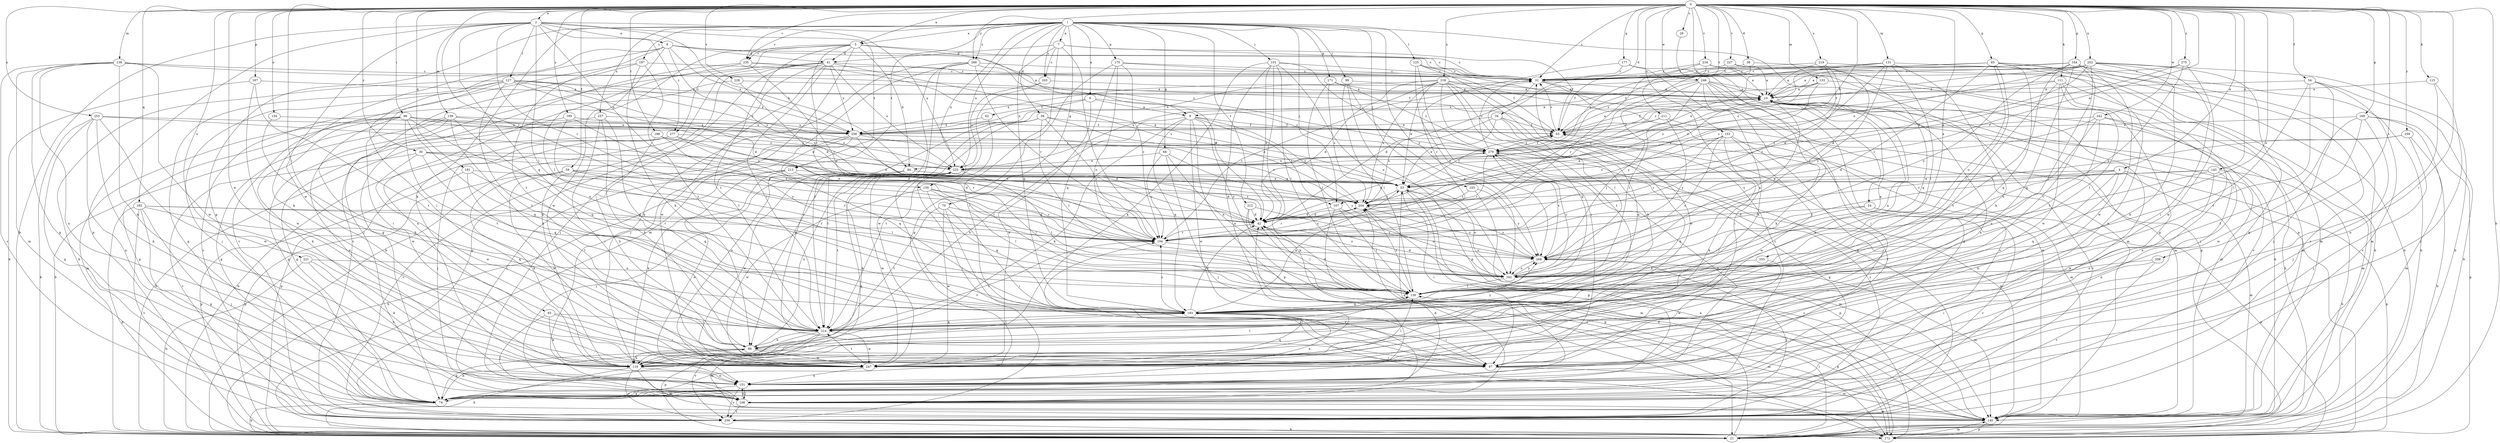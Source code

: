 strict digraph  {
0;
1;
2;
4;
5;
6;
7;
8;
9;
10;
21;
24;
26;
30;
31;
34;
38;
39;
41;
42;
53;
54;
59;
62;
63;
65;
68;
70;
74;
84;
86;
93;
96;
97;
99;
101;
103;
107;
108;
111;
115;
119;
125;
127;
130;
131;
133;
138;
139;
140;
143;
150;
151;
153;
154;
162;
164;
167;
169;
170;
171;
172;
177;
181;
182;
183;
188;
194;
195;
197;
203;
204;
208;
211;
212;
213;
214;
218;
219;
221;
225;
226;
227;
234;
235;
236;
242;
246;
247;
252;
253;
255;
257;
258;
259;
266;
268;
275;
277;
279;
0 -> 2  [label=a];
0 -> 4  [label=a];
0 -> 5  [label=a];
0 -> 21  [label=b];
0 -> 24  [label=c];
0 -> 26  [label=c];
0 -> 30  [label=c];
0 -> 31  [label=c];
0 -> 34  [label=d];
0 -> 38  [label=d];
0 -> 53  [label=e];
0 -> 54  [label=f];
0 -> 59  [label=f];
0 -> 65  [label=g];
0 -> 84  [label=h];
0 -> 93  [label=i];
0 -> 96  [label=i];
0 -> 97  [label=i];
0 -> 111  [label=k];
0 -> 115  [label=k];
0 -> 131  [label=m];
0 -> 133  [label=m];
0 -> 138  [label=m];
0 -> 143  [label=n];
0 -> 153  [label=o];
0 -> 154  [label=o];
0 -> 162  [label=o];
0 -> 164  [label=p];
0 -> 167  [label=p];
0 -> 169  [label=p];
0 -> 177  [label=q];
0 -> 181  [label=q];
0 -> 182  [label=q];
0 -> 188  [label=r];
0 -> 194  [label=r];
0 -> 195  [label=s];
0 -> 208  [label=t];
0 -> 211  [label=t];
0 -> 218  [label=u];
0 -> 219  [label=u];
0 -> 221  [label=u];
0 -> 226  [label=v];
0 -> 227  [label=v];
0 -> 234  [label=v];
0 -> 235  [label=v];
0 -> 242  [label=w];
0 -> 246  [label=w];
0 -> 247  [label=w];
0 -> 252  [label=x];
0 -> 253  [label=x];
0 -> 255  [label=x];
0 -> 259  [label=y];
0 -> 266  [label=y];
0 -> 275  [label=z];
1 -> 5  [label=a];
1 -> 6  [label=a];
1 -> 7  [label=a];
1 -> 39  [label=d];
1 -> 68  [label=g];
1 -> 70  [label=g];
1 -> 74  [label=g];
1 -> 99  [label=j];
1 -> 101  [label=j];
1 -> 103  [label=j];
1 -> 107  [label=j];
1 -> 119  [label=k];
1 -> 125  [label=l];
1 -> 150  [label=n];
1 -> 170  [label=p];
1 -> 171  [label=p];
1 -> 172  [label=p];
1 -> 197  [label=s];
1 -> 203  [label=s];
1 -> 212  [label=t];
1 -> 213  [label=t];
1 -> 225  [label=u];
1 -> 235  [label=v];
1 -> 257  [label=x];
1 -> 266  [label=y];
1 -> 268  [label=y];
2 -> 8  [label=a];
2 -> 21  [label=b];
2 -> 84  [label=h];
2 -> 127  [label=l];
2 -> 130  [label=l];
2 -> 139  [label=m];
2 -> 150  [label=n];
2 -> 172  [label=p];
2 -> 183  [label=q];
2 -> 194  [label=r];
2 -> 213  [label=t];
2 -> 225  [label=u];
2 -> 247  [label=w];
2 -> 277  [label=z];
4 -> 53  [label=e];
4 -> 107  [label=j];
4 -> 119  [label=k];
4 -> 140  [label=m];
4 -> 172  [label=p];
4 -> 183  [label=q];
4 -> 268  [label=y];
5 -> 9  [label=a];
5 -> 31  [label=c];
5 -> 41  [label=d];
5 -> 84  [label=h];
5 -> 140  [label=m];
5 -> 194  [label=r];
5 -> 214  [label=t];
5 -> 235  [label=v];
5 -> 247  [label=w];
5 -> 277  [label=z];
6 -> 9  [label=a];
6 -> 62  [label=f];
6 -> 247  [label=w];
6 -> 258  [label=x];
6 -> 279  [label=z];
7 -> 31  [label=c];
7 -> 41  [label=d];
7 -> 63  [label=f];
7 -> 97  [label=i];
7 -> 183  [label=q];
7 -> 194  [label=r];
7 -> 203  [label=s];
8 -> 31  [label=c];
8 -> 41  [label=d];
8 -> 97  [label=i];
8 -> 119  [label=k];
8 -> 130  [label=l];
8 -> 204  [label=s];
8 -> 214  [label=t];
8 -> 258  [label=x];
8 -> 279  [label=z];
9 -> 63  [label=f];
9 -> 86  [label=h];
9 -> 107  [label=j];
9 -> 119  [label=k];
9 -> 162  [label=o];
9 -> 172  [label=p];
9 -> 183  [label=q];
9 -> 204  [label=s];
9 -> 247  [label=w];
10 -> 9  [label=a];
10 -> 21  [label=b];
10 -> 63  [label=f];
10 -> 140  [label=m];
10 -> 236  [label=v];
21 -> 130  [label=l];
21 -> 204  [label=s];
24 -> 42  [label=d];
24 -> 130  [label=l];
24 -> 172  [label=p];
24 -> 236  [label=v];
26 -> 130  [label=l];
30 -> 42  [label=d];
30 -> 53  [label=e];
30 -> 183  [label=q];
30 -> 225  [label=u];
30 -> 236  [label=v];
30 -> 247  [label=w];
31 -> 10  [label=a];
31 -> 21  [label=b];
31 -> 130  [label=l];
31 -> 140  [label=m];
31 -> 258  [label=x];
34 -> 53  [label=e];
34 -> 63  [label=f];
34 -> 119  [label=k];
34 -> 183  [label=q];
34 -> 204  [label=s];
34 -> 258  [label=x];
38 -> 31  [label=c];
38 -> 42  [label=d];
38 -> 279  [label=z];
39 -> 53  [label=e];
39 -> 63  [label=f];
39 -> 86  [label=h];
39 -> 130  [label=l];
39 -> 151  [label=n];
39 -> 194  [label=r];
39 -> 214  [label=t];
41 -> 21  [label=b];
41 -> 31  [label=c];
41 -> 108  [label=j];
41 -> 119  [label=k];
41 -> 172  [label=p];
41 -> 204  [label=s];
41 -> 214  [label=t];
41 -> 225  [label=u];
41 -> 236  [label=v];
41 -> 247  [label=w];
41 -> 258  [label=x];
42 -> 10  [label=a];
42 -> 130  [label=l];
42 -> 194  [label=r];
42 -> 279  [label=z];
53 -> 63  [label=f];
53 -> 74  [label=g];
53 -> 97  [label=i];
53 -> 140  [label=m];
53 -> 162  [label=o];
53 -> 204  [label=s];
54 -> 10  [label=a];
54 -> 21  [label=b];
54 -> 108  [label=j];
54 -> 130  [label=l];
54 -> 214  [label=t];
54 -> 236  [label=v];
59 -> 53  [label=e];
59 -> 119  [label=k];
59 -> 130  [label=l];
59 -> 172  [label=p];
59 -> 194  [label=r];
59 -> 247  [label=w];
62 -> 214  [label=t];
62 -> 258  [label=x];
63 -> 10  [label=a];
63 -> 31  [label=c];
63 -> 140  [label=m];
63 -> 279  [label=z];
65 -> 21  [label=b];
65 -> 31  [label=c];
65 -> 63  [label=f];
65 -> 130  [label=l];
65 -> 140  [label=m];
65 -> 162  [label=o];
65 -> 183  [label=q];
65 -> 194  [label=r];
68 -> 108  [label=j];
68 -> 162  [label=o];
68 -> 194  [label=r];
68 -> 225  [label=u];
68 -> 268  [label=y];
70 -> 42  [label=d];
70 -> 97  [label=i];
70 -> 172  [label=p];
70 -> 214  [label=t];
70 -> 247  [label=w];
74 -> 21  [label=b];
74 -> 31  [label=c];
74 -> 42  [label=d];
74 -> 53  [label=e];
74 -> 86  [label=h];
84 -> 42  [label=d];
84 -> 53  [label=e];
84 -> 108  [label=j];
84 -> 247  [label=w];
86 -> 74  [label=g];
86 -> 97  [label=i];
86 -> 119  [label=k];
86 -> 225  [label=u];
86 -> 247  [label=w];
93 -> 97  [label=i];
93 -> 108  [label=j];
93 -> 119  [label=k];
93 -> 214  [label=t];
96 -> 53  [label=e];
96 -> 63  [label=f];
96 -> 74  [label=g];
96 -> 119  [label=k];
96 -> 140  [label=m];
96 -> 162  [label=o];
96 -> 183  [label=q];
96 -> 214  [label=t];
96 -> 225  [label=u];
96 -> 247  [label=w];
97 -> 10  [label=a];
97 -> 140  [label=m];
99 -> 10  [label=a];
99 -> 130  [label=l];
99 -> 162  [label=o];
99 -> 172  [label=p];
101 -> 21  [label=b];
101 -> 31  [label=c];
101 -> 42  [label=d];
101 -> 119  [label=k];
101 -> 130  [label=l];
101 -> 151  [label=n];
101 -> 162  [label=o];
101 -> 279  [label=z];
103 -> 172  [label=p];
103 -> 204  [label=s];
103 -> 268  [label=y];
107 -> 42  [label=d];
107 -> 130  [label=l];
107 -> 140  [label=m];
107 -> 162  [label=o];
108 -> 140  [label=m];
108 -> 151  [label=n];
108 -> 194  [label=r];
108 -> 236  [label=v];
108 -> 279  [label=z];
111 -> 10  [label=a];
111 -> 108  [label=j];
111 -> 140  [label=m];
111 -> 214  [label=t];
111 -> 236  [label=v];
111 -> 247  [label=w];
111 -> 279  [label=z];
115 -> 10  [label=a];
115 -> 108  [label=j];
115 -> 151  [label=n];
119 -> 10  [label=a];
119 -> 21  [label=b];
119 -> 130  [label=l];
119 -> 140  [label=m];
119 -> 151  [label=n];
119 -> 236  [label=v];
125 -> 21  [label=b];
125 -> 31  [label=c];
125 -> 97  [label=i];
125 -> 172  [label=p];
125 -> 268  [label=y];
127 -> 10  [label=a];
127 -> 21  [label=b];
127 -> 42  [label=d];
127 -> 74  [label=g];
127 -> 97  [label=i];
127 -> 108  [label=j];
127 -> 204  [label=s];
127 -> 214  [label=t];
127 -> 258  [label=x];
127 -> 279  [label=z];
130 -> 10  [label=a];
130 -> 42  [label=d];
130 -> 172  [label=p];
130 -> 183  [label=q];
130 -> 204  [label=s];
131 -> 21  [label=b];
131 -> 31  [label=c];
131 -> 86  [label=h];
131 -> 130  [label=l];
131 -> 194  [label=r];
131 -> 204  [label=s];
131 -> 225  [label=u];
131 -> 268  [label=y];
133 -> 10  [label=a];
133 -> 53  [label=e];
133 -> 130  [label=l];
133 -> 258  [label=x];
133 -> 279  [label=z];
138 -> 31  [label=c];
138 -> 63  [label=f];
138 -> 74  [label=g];
138 -> 119  [label=k];
138 -> 140  [label=m];
138 -> 151  [label=n];
138 -> 236  [label=v];
138 -> 247  [label=w];
139 -> 21  [label=b];
139 -> 74  [label=g];
139 -> 151  [label=n];
139 -> 183  [label=q];
139 -> 214  [label=t];
139 -> 225  [label=u];
139 -> 258  [label=x];
140 -> 42  [label=d];
140 -> 172  [label=p];
140 -> 204  [label=s];
143 -> 21  [label=b];
143 -> 53  [label=e];
143 -> 151  [label=n];
143 -> 162  [label=o];
143 -> 204  [label=s];
143 -> 247  [label=w];
150 -> 130  [label=l];
150 -> 183  [label=q];
150 -> 194  [label=r];
150 -> 204  [label=s];
150 -> 247  [label=w];
151 -> 63  [label=f];
151 -> 74  [label=g];
151 -> 108  [label=j];
151 -> 236  [label=v];
153 -> 97  [label=i];
153 -> 119  [label=k];
153 -> 162  [label=o];
153 -> 194  [label=r];
153 -> 204  [label=s];
153 -> 247  [label=w];
153 -> 279  [label=z];
154 -> 86  [label=h];
154 -> 258  [label=x];
162 -> 10  [label=a];
162 -> 42  [label=d];
162 -> 130  [label=l];
162 -> 268  [label=y];
162 -> 279  [label=z];
164 -> 10  [label=a];
164 -> 21  [label=b];
164 -> 31  [label=c];
164 -> 130  [label=l];
164 -> 183  [label=q];
164 -> 214  [label=t];
164 -> 236  [label=v];
164 -> 247  [label=w];
164 -> 268  [label=y];
167 -> 10  [label=a];
167 -> 21  [label=b];
167 -> 214  [label=t];
167 -> 247  [label=w];
169 -> 108  [label=j];
169 -> 140  [label=m];
169 -> 172  [label=p];
169 -> 214  [label=t];
169 -> 247  [label=w];
169 -> 258  [label=x];
170 -> 31  [label=c];
170 -> 63  [label=f];
170 -> 74  [label=g];
170 -> 162  [label=o];
170 -> 183  [label=q];
170 -> 194  [label=r];
171 -> 10  [label=a];
171 -> 130  [label=l];
171 -> 204  [label=s];
171 -> 279  [label=z];
172 -> 53  [label=e];
172 -> 140  [label=m];
177 -> 31  [label=c];
177 -> 119  [label=k];
177 -> 140  [label=m];
177 -> 194  [label=r];
181 -> 53  [label=e];
181 -> 172  [label=p];
181 -> 183  [label=q];
181 -> 214  [label=t];
182 -> 42  [label=d];
182 -> 74  [label=g];
182 -> 108  [label=j];
182 -> 172  [label=p];
182 -> 183  [label=q];
182 -> 194  [label=r];
182 -> 236  [label=v];
183 -> 10  [label=a];
183 -> 42  [label=d];
183 -> 53  [label=e];
183 -> 97  [label=i];
183 -> 140  [label=m];
183 -> 151  [label=n];
183 -> 194  [label=r];
183 -> 214  [label=t];
188 -> 21  [label=b];
188 -> 42  [label=d];
188 -> 86  [label=h];
188 -> 268  [label=y];
188 -> 279  [label=z];
194 -> 31  [label=c];
194 -> 204  [label=s];
194 -> 214  [label=t];
194 -> 268  [label=y];
195 -> 74  [label=g];
195 -> 130  [label=l];
195 -> 194  [label=r];
195 -> 258  [label=x];
197 -> 31  [label=c];
197 -> 86  [label=h];
197 -> 108  [label=j];
197 -> 214  [label=t];
197 -> 236  [label=v];
203 -> 10  [label=a];
203 -> 225  [label=u];
203 -> 247  [label=w];
204 -> 42  [label=d];
204 -> 194  [label=r];
204 -> 268  [label=y];
208 -> 97  [label=i];
208 -> 162  [label=o];
208 -> 236  [label=v];
211 -> 63  [label=f];
211 -> 225  [label=u];
211 -> 236  [label=v];
211 -> 268  [label=y];
212 -> 42  [label=d];
212 -> 162  [label=o];
212 -> 172  [label=p];
212 -> 268  [label=y];
213 -> 21  [label=b];
213 -> 53  [label=e];
213 -> 119  [label=k];
213 -> 130  [label=l];
213 -> 151  [label=n];
214 -> 86  [label=h];
214 -> 140  [label=m];
214 -> 172  [label=p];
214 -> 183  [label=q];
214 -> 236  [label=v];
214 -> 247  [label=w];
214 -> 268  [label=y];
218 -> 10  [label=a];
218 -> 42  [label=d];
218 -> 53  [label=e];
218 -> 86  [label=h];
218 -> 97  [label=i];
218 -> 183  [label=q];
218 -> 204  [label=s];
218 -> 214  [label=t];
218 -> 225  [label=u];
218 -> 247  [label=w];
218 -> 258  [label=x];
219 -> 10  [label=a];
219 -> 31  [label=c];
219 -> 42  [label=d];
219 -> 151  [label=n];
219 -> 204  [label=s];
221 -> 21  [label=b];
221 -> 119  [label=k];
221 -> 151  [label=n];
221 -> 162  [label=o];
225 -> 53  [label=e];
225 -> 74  [label=g];
225 -> 97  [label=i];
225 -> 119  [label=k];
225 -> 130  [label=l];
225 -> 214  [label=t];
225 -> 236  [label=v];
225 -> 247  [label=w];
226 -> 10  [label=a];
226 -> 42  [label=d];
226 -> 236  [label=v];
227 -> 10  [label=a];
227 -> 31  [label=c];
227 -> 140  [label=m];
227 -> 279  [label=z];
234 -> 10  [label=a];
234 -> 31  [label=c];
234 -> 63  [label=f];
234 -> 74  [label=g];
234 -> 183  [label=q];
234 -> 194  [label=r];
235 -> 31  [label=c];
235 -> 53  [label=e];
235 -> 74  [label=g];
235 -> 151  [label=n];
235 -> 194  [label=r];
236 -> 21  [label=b];
236 -> 268  [label=y];
242 -> 42  [label=d];
242 -> 63  [label=f];
242 -> 130  [label=l];
242 -> 140  [label=m];
242 -> 151  [label=n];
242 -> 162  [label=o];
246 -> 10  [label=a];
246 -> 42  [label=d];
246 -> 74  [label=g];
246 -> 97  [label=i];
246 -> 119  [label=k];
246 -> 130  [label=l];
246 -> 140  [label=m];
246 -> 194  [label=r];
246 -> 236  [label=v];
246 -> 268  [label=y];
247 -> 130  [label=l];
247 -> 151  [label=n];
247 -> 183  [label=q];
247 -> 214  [label=t];
252 -> 10  [label=a];
252 -> 21  [label=b];
252 -> 31  [label=c];
252 -> 53  [label=e];
252 -> 63  [label=f];
252 -> 74  [label=g];
252 -> 97  [label=i];
252 -> 119  [label=k];
252 -> 130  [label=l];
252 -> 225  [label=u];
253 -> 21  [label=b];
253 -> 74  [label=g];
253 -> 119  [label=k];
253 -> 151  [label=n];
253 -> 204  [label=s];
253 -> 247  [label=w];
253 -> 258  [label=x];
255 -> 162  [label=o];
255 -> 247  [label=w];
257 -> 74  [label=g];
257 -> 86  [label=h];
257 -> 97  [label=i];
257 -> 214  [label=t];
257 -> 258  [label=x];
258 -> 42  [label=d];
258 -> 108  [label=j];
258 -> 183  [label=q];
258 -> 204  [label=s];
258 -> 236  [label=v];
258 -> 279  [label=z];
259 -> 21  [label=b];
259 -> 108  [label=j];
259 -> 194  [label=r];
259 -> 279  [label=z];
266 -> 31  [label=c];
266 -> 42  [label=d];
266 -> 97  [label=i];
266 -> 108  [label=j];
266 -> 119  [label=k];
266 -> 194  [label=r];
266 -> 214  [label=t];
268 -> 140  [label=m];
268 -> 162  [label=o];
268 -> 204  [label=s];
268 -> 279  [label=z];
275 -> 31  [label=c];
275 -> 53  [label=e];
275 -> 247  [label=w];
275 -> 268  [label=y];
277 -> 21  [label=b];
277 -> 108  [label=j];
277 -> 130  [label=l];
277 -> 172  [label=p];
277 -> 194  [label=r];
277 -> 279  [label=z];
279 -> 31  [label=c];
279 -> 63  [label=f];
279 -> 74  [label=g];
279 -> 140  [label=m];
279 -> 151  [label=n];
279 -> 194  [label=r];
279 -> 225  [label=u];
}
